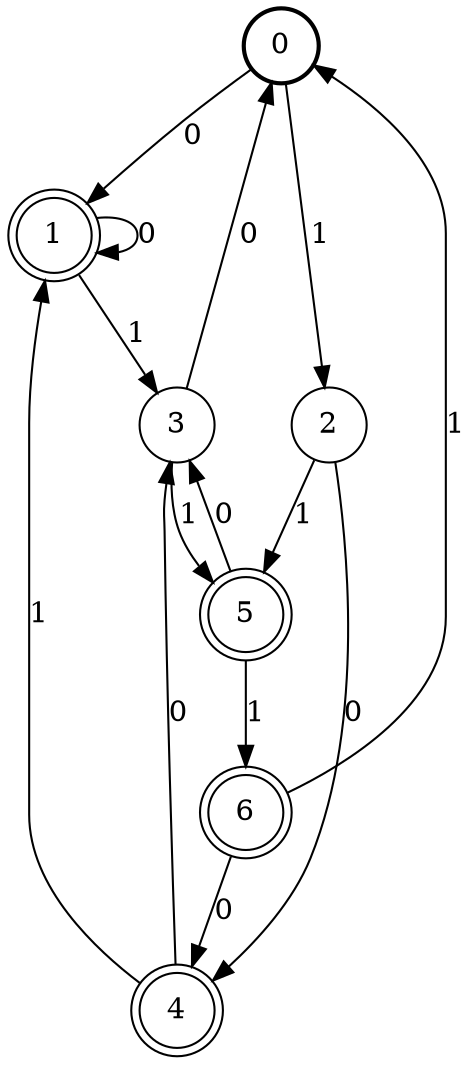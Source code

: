 digraph Automat {
    node [shape = circle];
    0 [style = "bold"];
    0 -> 1 [label = "0"];
    0 -> 2 [label = "1"];
    1 [peripheries=2]
    1 -> 1 [label = "0"];
    1 -> 3 [label = "1"];
    2 -> 4 [label = "0"];
    2 -> 5 [label = "1"];
    3 -> 0 [label = "0"];
    3 -> 5 [label = "1"];
    4 [peripheries=2]
    4 -> 3 [label = "0"];
    4 -> 1 [label = "1"];
    5 [peripheries=2]
    5 -> 3 [label = "0"];
    5 -> 6 [label = "1"];
    6 [peripheries=2]
    6 -> 4 [label = "0"];
    6 -> 0 [label = "1"];
}
